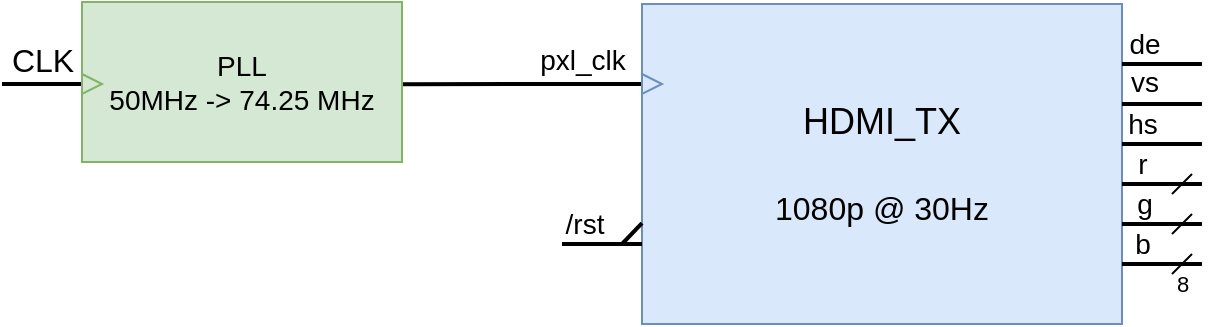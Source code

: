 <mxfile pages="2">
    <diagram id="F4e9oyDER8BJtj5jijxu" name="HDMI">
        <mxGraphModel dx="1532" dy="792" grid="0" gridSize="10" guides="1" tooltips="1" connect="1" arrows="1" fold="1" page="0" pageScale="1" pageWidth="850" pageHeight="1100" background="none" math="0" shadow="0">
            <root>
                <mxCell id="0"/>
                <mxCell id="1" parent="0"/>
                <mxCell id="v23qxcmXpAjt8tN34ADX-1" value="&lt;div&gt;HDMI_TX&lt;/div&gt;&lt;div&gt;&lt;br&gt;&lt;/div&gt;&lt;div style=&quot;font-size: 16px;&quot;&gt;1080p @ 30Hz&lt;br&gt;&lt;/div&gt;" style="rounded=0;whiteSpace=wrap;html=1;fillColor=#dae8fc;strokeColor=#6c8ebf;fontSize=18;" parent="1" vertex="1">
                    <mxGeometry x="240" y="240" width="240" height="160" as="geometry"/>
                </mxCell>
                <mxCell id="v23qxcmXpAjt8tN34ADX-2" value="" style="endArrow=none;html=1;rounded=0;strokeWidth=2;" parent="1" edge="1">
                    <mxGeometry width="50" height="50" relative="1" as="geometry">
                        <mxPoint x="200" y="280" as="sourcePoint"/>
                        <mxPoint x="240" y="280" as="targetPoint"/>
                    </mxGeometry>
                </mxCell>
                <mxCell id="v23qxcmXpAjt8tN34ADX-10" value="pxl_clk" style="edgeLabel;html=1;align=center;verticalAlign=middle;resizable=0;points=[];fontSize=14;" parent="v23qxcmXpAjt8tN34ADX-2" vertex="1" connectable="0">
                    <mxGeometry x="-0.464" relative="1" as="geometry">
                        <mxPoint x="-1" y="-12" as="offset"/>
                    </mxGeometry>
                </mxCell>
                <mxCell id="v23qxcmXpAjt8tN34ADX-3" value="" style="endArrow=none;html=1;rounded=0;strokeWidth=2;" parent="1" edge="1">
                    <mxGeometry width="50" height="50" relative="1" as="geometry">
                        <mxPoint x="200" y="360" as="sourcePoint"/>
                        <mxPoint x="240" y="360" as="targetPoint"/>
                    </mxGeometry>
                </mxCell>
                <mxCell id="v23qxcmXpAjt8tN34ADX-4" value="" style="endArrow=none;html=1;rounded=0;strokeWidth=2;" parent="1" edge="1">
                    <mxGeometry width="50" height="50" relative="1" as="geometry">
                        <mxPoint x="480" y="270" as="sourcePoint"/>
                        <mxPoint x="520" y="270" as="targetPoint"/>
                    </mxGeometry>
                </mxCell>
                <mxCell id="v23qxcmXpAjt8tN34ADX-16" value="de" style="edgeLabel;html=1;align=center;verticalAlign=middle;resizable=0;points=[];fontSize=14;" parent="v23qxcmXpAjt8tN34ADX-4" vertex="1" connectable="0">
                    <mxGeometry x="0.22" y="-1" relative="1" as="geometry">
                        <mxPoint x="-14" y="-11" as="offset"/>
                    </mxGeometry>
                </mxCell>
                <mxCell id="v23qxcmXpAjt8tN34ADX-5" value="" style="endArrow=none;html=1;rounded=0;strokeWidth=2;" parent="1" edge="1">
                    <mxGeometry width="50" height="50" relative="1" as="geometry">
                        <mxPoint x="480" y="290" as="sourcePoint"/>
                        <mxPoint x="520" y="290" as="targetPoint"/>
                    </mxGeometry>
                </mxCell>
                <mxCell id="v23qxcmXpAjt8tN34ADX-18" value="vs" style="edgeLabel;html=1;align=center;verticalAlign=middle;resizable=0;points=[];fontSize=14;" parent="v23qxcmXpAjt8tN34ADX-5" vertex="1" connectable="0">
                    <mxGeometry x="0.42" y="1" relative="1" as="geometry">
                        <mxPoint x="-18" y="-10" as="offset"/>
                    </mxGeometry>
                </mxCell>
                <mxCell id="v23qxcmXpAjt8tN34ADX-6" value="" style="endArrow=none;html=1;rounded=0;strokeWidth=2;" parent="1" edge="1">
                    <mxGeometry width="50" height="50" relative="1" as="geometry">
                        <mxPoint x="480" y="310" as="sourcePoint"/>
                        <mxPoint x="520" y="310" as="targetPoint"/>
                    </mxGeometry>
                </mxCell>
                <mxCell id="v23qxcmXpAjt8tN34ADX-19" value="hs" style="edgeLabel;html=1;align=center;verticalAlign=middle;resizable=0;points=[];fontSize=14;" parent="v23qxcmXpAjt8tN34ADX-6" vertex="1" connectable="0">
                    <mxGeometry x="0.54" y="1" relative="1" as="geometry">
                        <mxPoint x="-21" y="-9" as="offset"/>
                    </mxGeometry>
                </mxCell>
                <mxCell id="v23qxcmXpAjt8tN34ADX-7" value="" style="endArrow=none;html=1;rounded=0;strokeWidth=2;" parent="1" edge="1">
                    <mxGeometry width="50" height="50" relative="1" as="geometry">
                        <mxPoint x="480" y="330" as="sourcePoint"/>
                        <mxPoint x="520" y="330" as="targetPoint"/>
                    </mxGeometry>
                </mxCell>
                <mxCell id="v23qxcmXpAjt8tN34ADX-20" value="r" style="edgeLabel;html=1;align=center;verticalAlign=middle;resizable=0;points=[];fontSize=14;" parent="v23qxcmXpAjt8tN34ADX-7" vertex="1" connectable="0">
                    <mxGeometry x="0.56" relative="1" as="geometry">
                        <mxPoint x="-21" y="-10" as="offset"/>
                    </mxGeometry>
                </mxCell>
                <mxCell id="v23qxcmXpAjt8tN34ADX-8" value="" style="endArrow=none;html=1;rounded=0;strokeWidth=2;" parent="1" edge="1">
                    <mxGeometry width="50" height="50" relative="1" as="geometry">
                        <mxPoint x="480" y="350" as="sourcePoint"/>
                        <mxPoint x="520" y="350" as="targetPoint"/>
                    </mxGeometry>
                </mxCell>
                <mxCell id="v23qxcmXpAjt8tN34ADX-21" value="g" style="edgeLabel;html=1;align=center;verticalAlign=middle;resizable=0;points=[];fontSize=14;" parent="v23qxcmXpAjt8tN34ADX-8" vertex="1" connectable="0">
                    <mxGeometry x="0.52" y="-1" relative="1" as="geometry">
                        <mxPoint x="-20" y="-11" as="offset"/>
                    </mxGeometry>
                </mxCell>
                <mxCell id="v23qxcmXpAjt8tN34ADX-9" value="" style="endArrow=none;html=1;rounded=0;strokeWidth=2;" parent="1" edge="1">
                    <mxGeometry width="50" height="50" relative="1" as="geometry">
                        <mxPoint x="480" y="370" as="sourcePoint"/>
                        <mxPoint x="520" y="370" as="targetPoint"/>
                    </mxGeometry>
                </mxCell>
                <mxCell id="v23qxcmXpAjt8tN34ADX-23" value="b" style="edgeLabel;html=1;align=center;verticalAlign=middle;resizable=0;points=[];fontSize=14;" parent="v23qxcmXpAjt8tN34ADX-9" vertex="1" connectable="0">
                    <mxGeometry x="0.36" y="-1" relative="1" as="geometry">
                        <mxPoint x="-17" y="-11" as="offset"/>
                    </mxGeometry>
                </mxCell>
                <mxCell id="v23qxcmXpAjt8tN34ADX-13" value="" style="endArrow=none;html=1;rounded=0;entryX=0;entryY=0.685;entryDx=0;entryDy=0;entryPerimeter=0;strokeWidth=2;" parent="1" target="v23qxcmXpAjt8tN34ADX-1" edge="1">
                    <mxGeometry width="50" height="50" relative="1" as="geometry">
                        <mxPoint x="230" y="360" as="sourcePoint"/>
                        <mxPoint x="250" y="370" as="targetPoint"/>
                    </mxGeometry>
                </mxCell>
                <mxCell id="v23qxcmXpAjt8tN34ADX-14" value="&lt;div&gt;/rst&lt;/div&gt;" style="edgeLabel;html=1;align=center;verticalAlign=middle;resizable=0;points=[];fontSize=14;" parent="v23qxcmXpAjt8tN34ADX-13" vertex="1" connectable="0">
                    <mxGeometry x="-0.55" y="1" relative="1" as="geometry">
                        <mxPoint x="-21" y="-7" as="offset"/>
                    </mxGeometry>
                </mxCell>
                <mxCell id="v23qxcmXpAjt8tN34ADX-15" value="" style="triangle;whiteSpace=wrap;html=1;fontSize=14;fillColor=#dae8fc;strokeColor=#6c8ebf;" parent="1" vertex="1">
                    <mxGeometry x="240" y="275" width="10" height="10" as="geometry"/>
                </mxCell>
                <mxCell id="v23qxcmXpAjt8tN34ADX-24" value="" style="endArrow=none;html=1;rounded=0;fontSize=14;" parent="1" edge="1">
                    <mxGeometry width="50" height="50" relative="1" as="geometry">
                        <mxPoint x="505" y="335" as="sourcePoint"/>
                        <mxPoint x="515" y="325" as="targetPoint"/>
                    </mxGeometry>
                </mxCell>
                <mxCell id="v23qxcmXpAjt8tN34ADX-27" value="" style="endArrow=none;html=1;rounded=0;fontSize=14;" parent="1" edge="1">
                    <mxGeometry width="50" height="50" relative="1" as="geometry">
                        <mxPoint x="505" y="355" as="sourcePoint"/>
                        <mxPoint x="515" y="345" as="targetPoint"/>
                    </mxGeometry>
                </mxCell>
                <mxCell id="v23qxcmXpAjt8tN34ADX-28" value="" style="endArrow=none;html=1;rounded=0;fontSize=14;" parent="1" edge="1">
                    <mxGeometry width="50" height="50" relative="1" as="geometry">
                        <mxPoint x="505" y="375" as="sourcePoint"/>
                        <mxPoint x="515" y="365" as="targetPoint"/>
                    </mxGeometry>
                </mxCell>
                <mxCell id="v23qxcmXpAjt8tN34ADX-31" value="8" style="edgeLabel;html=1;align=center;verticalAlign=middle;resizable=0;points=[];fontSize=11;" parent="v23qxcmXpAjt8tN34ADX-28" vertex="1" connectable="0">
                    <mxGeometry x="-0.442" relative="1" as="geometry">
                        <mxPoint x="2" y="8" as="offset"/>
                    </mxGeometry>
                </mxCell>
                <mxCell id="W9ylPbHtFCDZoYpTV8xz-2" value="" style="endArrow=none;html=1;rounded=0;fontSize=12;startSize=8;endSize=8;curved=1;strokeWidth=2;exitX=0.998;exitY=0.514;exitDx=0;exitDy=0;exitPerimeter=0;" parent="1" source="W9ylPbHtFCDZoYpTV8xz-1" edge="1">
                    <mxGeometry width="50" height="50" relative="1" as="geometry">
                        <mxPoint x="120" y="280" as="sourcePoint"/>
                        <mxPoint x="200" y="280" as="targetPoint"/>
                    </mxGeometry>
                </mxCell>
                <mxCell id="W9ylPbHtFCDZoYpTV8xz-3" value="" style="endArrow=none;html=1;rounded=0;strokeWidth=2;fontSize=12;startSize=8;endSize=8;curved=1;" parent="1" edge="1">
                    <mxGeometry width="50" height="50" relative="1" as="geometry">
                        <mxPoint x="-80" y="280" as="sourcePoint"/>
                        <mxPoint x="-40" y="280" as="targetPoint"/>
                    </mxGeometry>
                </mxCell>
                <mxCell id="W9ylPbHtFCDZoYpTV8xz-4" value="CLK" style="edgeLabel;html=1;align=center;verticalAlign=middle;resizable=0;points=[];fontSize=16;" parent="W9ylPbHtFCDZoYpTV8xz-3" vertex="1" connectable="0">
                    <mxGeometry x="-0.52" y="-1" relative="1" as="geometry">
                        <mxPoint x="10" y="-13" as="offset"/>
                    </mxGeometry>
                </mxCell>
                <mxCell id="W9ylPbHtFCDZoYpTV8xz-1" value="&lt;div style=&quot;font-size: 14px;&quot;&gt;PLL&lt;/div&gt;&lt;div style=&quot;font-size: 14px;&quot;&gt;50MHz -&amp;gt; 74.25 MHz&lt;br style=&quot;font-size: 14px;&quot;&gt;&lt;/div&gt;" style="rounded=0;whiteSpace=wrap;html=1;fontSize=14;fillColor=#d5e8d4;strokeColor=#82b366;" parent="1" vertex="1">
                    <mxGeometry x="-40" y="239" width="160" height="80" as="geometry"/>
                </mxCell>
                <mxCell id="W9ylPbHtFCDZoYpTV8xz-5" value="" style="triangle;whiteSpace=wrap;html=1;fontSize=14;fillColor=#d5e8d4;strokeColor=#82b366;" parent="1" vertex="1">
                    <mxGeometry x="-40" y="275" width="10" height="10" as="geometry"/>
                </mxCell>
            </root>
        </mxGraphModel>
    </diagram>
    <diagram id="y-ej98h8Z0JdLUBR6sK3" name="Convolution">
        <mxGraphModel dx="1742" dy="1618" grid="0" gridSize="10" guides="1" tooltips="1" connect="1" arrows="1" fold="1" page="0" pageScale="1" pageWidth="850" pageHeight="1100" math="0" shadow="0">
            <root>
                <mxCell id="0"/>
                <mxCell id="1" parent="0"/>
                <mxCell id="wd_HzJ2n6WR0b6MLlq9--158" value="" style="endArrow=none;html=1;rounded=0;strokeWidth=3;fontSize=20;fillColor=#dae8fc;strokeColor=#6c8ebf;movable=0;resizable=0;rotatable=0;deletable=0;editable=0;connectable=0;" parent="1" edge="1">
                    <mxGeometry width="50" height="50" relative="1" as="geometry">
                        <mxPoint x="719" y="120" as="sourcePoint"/>
                        <mxPoint x="1100" y="120" as="targetPoint"/>
                    </mxGeometry>
                </mxCell>
                <mxCell id="wd_HzJ2n6WR0b6MLlq9--12" value="" style="group;fillColor=#dae8fc;strokeColor=#6c8ebf;movable=0;resizable=0;rotatable=0;deletable=0;editable=0;connectable=0;fontSize=15;container=0;" parent="1" vertex="1" connectable="0">
                    <mxGeometry x="1040" y="-80" width="120" height="120" as="geometry"/>
                </mxCell>
                <mxCell id="wd_HzJ2n6WR0b6MLlq9--36" value="" style="endArrow=none;html=1;rounded=0;fillColor=#f8cecc;strokeColor=#b85450;strokeWidth=3;movable=0;resizable=0;rotatable=0;deletable=0;editable=0;connectable=0;" parent="1" edge="1">
                    <mxGeometry width="50" height="50" relative="1" as="geometry">
                        <mxPoint x="770" y="150" as="sourcePoint"/>
                        <mxPoint x="820" y="100" as="targetPoint"/>
                    </mxGeometry>
                </mxCell>
                <mxCell id="wd_HzJ2n6WR0b6MLlq9--37" value="" style="endArrow=none;html=1;rounded=0;fillColor=#dae8fc;strokeColor=#6c8ebf;strokeWidth=3;movable=0;resizable=0;rotatable=0;deletable=0;editable=0;connectable=0;" parent="1" edge="1">
                    <mxGeometry width="50" height="50" relative="1" as="geometry">
                        <mxPoint x="750" y="150" as="sourcePoint"/>
                        <mxPoint x="720" y="120" as="targetPoint"/>
                    </mxGeometry>
                </mxCell>
                <mxCell id="wd_HzJ2n6WR0b6MLlq9--160" value="k0" style="edgeLabel;html=1;align=center;verticalAlign=middle;resizable=0;points=[];fontSize=15;container=0;movable=0;rotatable=0;deletable=0;editable=0;connectable=0;" parent="wd_HzJ2n6WR0b6MLlq9--37" vertex="1" connectable="0">
                    <mxGeometry x="0.059" y="1" relative="1" as="geometry">
                        <mxPoint x="-13" y="5" as="offset"/>
                    </mxGeometry>
                </mxCell>
                <mxCell id="wd_HzJ2n6WR0b6MLlq9--32" value="" style="verticalLabelPosition=bottom;shadow=0;dashed=0;align=center;html=1;verticalAlign=top;shape=mxgraph.electrical.abstract.multiplier;strokeWidth=2;container=0;movable=0;resizable=0;rotatable=0;deletable=0;editable=0;connectable=0;" parent="1" vertex="1">
                    <mxGeometry x="740" y="140" width="40" height="40" as="geometry"/>
                </mxCell>
                <mxCell id="wd_HzJ2n6WR0b6MLlq9--185" style="edgeStyle=orthogonalEdgeStyle;rounded=0;orthogonalLoop=1;jettySize=auto;html=1;strokeWidth=3;fontSize=15;endArrow=none;endFill=0;fillColor=#f8cecc;strokeColor=#b85450;entryX=0;entryY=0.5;entryDx=0;entryDy=0;movable=0;resizable=0;rotatable=0;deletable=0;editable=0;connectable=0;" parent="1" target="wd_HzJ2n6WR0b6MLlq9--165" edge="1">
                    <mxGeometry relative="1" as="geometry">
                        <mxPoint x="868" y="100.31" as="targetPoint"/>
                        <mxPoint x="819" y="100" as="sourcePoint"/>
                        <Array as="points"/>
                    </mxGeometry>
                </mxCell>
                <mxCell id="wd_HzJ2n6WR0b6MLlq9--187" style="edgeStyle=orthogonalEdgeStyle;rounded=0;orthogonalLoop=1;jettySize=auto;html=1;exitX=1;exitY=0.5;exitDx=0;exitDy=0;strokeWidth=3;fontSize=15;endArrow=none;endFill=0;fillColor=#f8cecc;strokeColor=#b85450;movable=0;resizable=0;rotatable=0;deletable=0;editable=0;connectable=0;" parent="1" source="wd_HzJ2n6WR0b6MLlq9--167" edge="1">
                    <mxGeometry relative="1" as="geometry">
                        <mxPoint x="1120" y="100" as="targetPoint"/>
                    </mxGeometry>
                </mxCell>
                <mxCell id="wd_HzJ2n6WR0b6MLlq9--167" value="" style="rounded=0;whiteSpace=wrap;html=1;strokeWidth=2;fontSize=15;container=0;movable=0;resizable=0;rotatable=0;deletable=0;editable=0;connectable=0;" parent="1" vertex="1">
                    <mxGeometry x="990" y="90" width="20" height="20" as="geometry"/>
                </mxCell>
                <mxCell id="wd_HzJ2n6WR0b6MLlq9--168" value="" style="group;fillColor=#f8cecc;strokeColor=#b85450;movable=0;resizable=0;rotatable=0;deletable=0;editable=0;connectable=0;fontSize=15;container=0;" parent="1" vertex="1" connectable="0">
                    <mxGeometry x="1200" y="420" width="160" height="160" as="geometry"/>
                </mxCell>
                <mxCell id="wd_HzJ2n6WR0b6MLlq9--48" value="" style="endArrow=none;html=1;rounded=0;fillColor=#f8cecc;strokeColor=#b85450;strokeWidth=3;movable=0;resizable=0;rotatable=0;deletable=0;editable=0;connectable=0;" parent="1" edge="1">
                    <mxGeometry width="50" height="50" relative="1" as="geometry">
                        <mxPoint x="1010" y="150" as="sourcePoint"/>
                        <mxPoint x="1060" y="100" as="targetPoint"/>
                    </mxGeometry>
                </mxCell>
                <mxCell id="wd_HzJ2n6WR0b6MLlq9--49" value="" style="endArrow=none;html=1;rounded=0;fillColor=#dae8fc;strokeColor=#6c8ebf;strokeWidth=3;movable=0;resizable=0;rotatable=0;deletable=0;editable=0;connectable=0;" parent="1" edge="1">
                    <mxGeometry width="50" height="50" relative="1" as="geometry">
                        <mxPoint x="990" y="150" as="sourcePoint"/>
                        <mxPoint x="960" y="120" as="targetPoint"/>
                    </mxGeometry>
                </mxCell>
                <mxCell id="wd_HzJ2n6WR0b6MLlq9--163" value="k2" style="edgeLabel;html=1;align=center;verticalAlign=middle;resizable=0;points=[];fontSize=15;container=0;movable=0;rotatable=0;deletable=0;editable=0;connectable=0;" parent="wd_HzJ2n6WR0b6MLlq9--49" vertex="1" connectable="0">
                    <mxGeometry x="0.096" relative="1" as="geometry">
                        <mxPoint x="-13" y="7" as="offset"/>
                    </mxGeometry>
                </mxCell>
                <mxCell id="wd_HzJ2n6WR0b6MLlq9--50" value="" style="verticalLabelPosition=bottom;shadow=0;dashed=0;align=center;html=1;verticalAlign=top;shape=mxgraph.electrical.abstract.multiplier;strokeWidth=2;container=0;movable=0;resizable=0;rotatable=0;deletable=0;editable=0;connectable=0;" parent="1" vertex="1">
                    <mxGeometry x="980" y="140" width="40" height="40" as="geometry"/>
                </mxCell>
                <mxCell id="wd_HzJ2n6WR0b6MLlq9--186" style="edgeStyle=orthogonalEdgeStyle;rounded=0;orthogonalLoop=1;jettySize=auto;html=1;exitX=1;exitY=0.5;exitDx=0;exitDy=0;entryX=0;entryY=0.5;entryDx=0;entryDy=0;strokeWidth=3;fontSize=15;endArrow=none;endFill=0;fillColor=#f8cecc;strokeColor=#b85450;movable=0;resizable=0;rotatable=0;deletable=0;editable=0;connectable=0;" parent="1" source="wd_HzJ2n6WR0b6MLlq9--165" target="wd_HzJ2n6WR0b6MLlq9--167" edge="1">
                    <mxGeometry relative="1" as="geometry"/>
                </mxCell>
                <mxCell id="wd_HzJ2n6WR0b6MLlq9--165" value="" style="rounded=0;whiteSpace=wrap;html=1;strokeWidth=2;fontSize=15;container=0;movable=0;resizable=0;rotatable=0;deletable=0;editable=0;connectable=0;" parent="1" vertex="1">
                    <mxGeometry x="870" y="90" width="20" height="20" as="geometry"/>
                </mxCell>
                <mxCell id="wd_HzJ2n6WR0b6MLlq9--265" value="" style="endArrow=none;html=1;rounded=0;strokeWidth=3;fontSize=20;fillColor=#dae8fc;strokeColor=#6c8ebf;movable=0;resizable=0;rotatable=0;deletable=0;editable=0;connectable=0;" parent="1" edge="1">
                    <mxGeometry width="50" height="50" relative="1" as="geometry">
                        <mxPoint x="719" y="320" as="sourcePoint"/>
                        <mxPoint x="1100" y="320" as="targetPoint"/>
                    </mxGeometry>
                </mxCell>
                <mxCell id="wd_HzJ2n6WR0b6MLlq9--272" value="" style="endArrow=none;html=1;rounded=0;fillColor=#f8cecc;strokeColor=#b85450;strokeWidth=3;movable=0;resizable=0;rotatable=0;deletable=0;editable=0;connectable=0;" parent="1" edge="1">
                    <mxGeometry width="50" height="50" relative="1" as="geometry">
                        <mxPoint x="770" y="350" as="sourcePoint"/>
                        <mxPoint x="820" y="300" as="targetPoint"/>
                    </mxGeometry>
                </mxCell>
                <mxCell id="wd_HzJ2n6WR0b6MLlq9--273" value="" style="endArrow=none;html=1;rounded=0;fillColor=#dae8fc;strokeColor=#6c8ebf;strokeWidth=3;movable=0;resizable=0;rotatable=0;deletable=0;editable=0;connectable=0;" parent="1" edge="1">
                    <mxGeometry width="50" height="50" relative="1" as="geometry">
                        <mxPoint x="750" y="350" as="sourcePoint"/>
                        <mxPoint x="720" y="320" as="targetPoint"/>
                    </mxGeometry>
                </mxCell>
                <mxCell id="wd_HzJ2n6WR0b6MLlq9--274" value="k3" style="edgeLabel;html=1;align=center;verticalAlign=middle;resizable=0;points=[];fontSize=15;container=0;movable=0;rotatable=0;deletable=0;editable=0;connectable=0;" parent="wd_HzJ2n6WR0b6MLlq9--273" vertex="1" connectable="0">
                    <mxGeometry x="0.059" y="1" relative="1" as="geometry">
                        <mxPoint x="-13" y="5" as="offset"/>
                    </mxGeometry>
                </mxCell>
                <mxCell id="wd_HzJ2n6WR0b6MLlq9--275" value="" style="verticalLabelPosition=bottom;shadow=0;dashed=0;align=center;html=1;verticalAlign=top;shape=mxgraph.electrical.abstract.multiplier;strokeWidth=2;container=0;movable=0;resizable=0;rotatable=0;deletable=0;editable=0;connectable=0;" parent="1" vertex="1">
                    <mxGeometry x="740" y="340" width="40" height="40" as="geometry"/>
                </mxCell>
                <mxCell id="wd_HzJ2n6WR0b6MLlq9--276" value="" style="edgeStyle=orthogonalEdgeStyle;rounded=0;orthogonalLoop=1;jettySize=auto;html=1;strokeWidth=2;movable=0;resizable=0;rotatable=0;deletable=0;editable=0;connectable=0;" parent="1" source="wd_HzJ2n6WR0b6MLlq9--275" edge="1">
                    <mxGeometry relative="1" as="geometry">
                        <mxPoint x="440" y="390" as="targetPoint"/>
                        <Array as="points">
                            <mxPoint x="760" y="390"/>
                        </Array>
                    </mxGeometry>
                </mxCell>
                <mxCell id="wd_HzJ2n6WR0b6MLlq9--277" style="edgeStyle=orthogonalEdgeStyle;rounded=0;orthogonalLoop=1;jettySize=auto;html=1;exitX=1;exitY=0.5;exitDx=0;exitDy=0;strokeWidth=3;fontSize=15;endArrow=none;endFill=0;fillColor=#f8cecc;strokeColor=#b85450;movable=0;resizable=0;rotatable=0;deletable=0;editable=0;connectable=0;" parent="1" source="wd_HzJ2n6WR0b6MLlq9--279" edge="1">
                    <mxGeometry relative="1" as="geometry">
                        <mxPoint x="870" y="300.31" as="targetPoint"/>
                    </mxGeometry>
                </mxCell>
                <mxCell id="wd_HzJ2n6WR0b6MLlq9--278" style="edgeStyle=orthogonalEdgeStyle;rounded=0;orthogonalLoop=1;jettySize=auto;html=1;exitX=0;exitY=0.5;exitDx=0;exitDy=0;entryX=1;entryY=0.5;entryDx=0;entryDy=0;strokeWidth=3;fontSize=15;endArrow=none;endFill=0;fillColor=#d5e8d4;strokeColor=#82b366;movable=0;resizable=0;rotatable=0;deletable=0;editable=0;connectable=0;" parent="1" source="wd_HzJ2n6WR0b6MLlq9--279" target="wd_HzJ2n6WR0b6MLlq9--289" edge="1">
                    <mxGeometry relative="1" as="geometry"/>
                </mxCell>
                <mxCell id="wd_HzJ2n6WR0b6MLlq9--279" value="" style="rounded=0;whiteSpace=wrap;html=1;strokeWidth=2;fontSize=15;container=0;movable=0;resizable=0;rotatable=0;deletable=0;editable=0;connectable=0;" parent="1" vertex="1">
                    <mxGeometry x="750" y="290" width="20" height="20" as="geometry"/>
                </mxCell>
                <mxCell id="wd_HzJ2n6WR0b6MLlq9--280" style="edgeStyle=orthogonalEdgeStyle;rounded=0;orthogonalLoop=1;jettySize=auto;html=1;exitX=1;exitY=0.5;exitDx=0;exitDy=0;strokeWidth=3;fontSize=15;endArrow=none;endFill=0;fillColor=#f8cecc;strokeColor=#b85450;movable=0;resizable=0;rotatable=0;deletable=0;editable=0;connectable=0;" parent="1" source="wd_HzJ2n6WR0b6MLlq9--281" edge="1">
                    <mxGeometry relative="1" as="geometry">
                        <mxPoint x="1120" y="300" as="targetPoint"/>
                    </mxGeometry>
                </mxCell>
                <mxCell id="wd_HzJ2n6WR0b6MLlq9--281" value="" style="rounded=0;whiteSpace=wrap;html=1;strokeWidth=2;fontSize=15;container=0;movable=0;resizable=0;rotatable=0;deletable=0;editable=0;connectable=0;" parent="1" vertex="1">
                    <mxGeometry x="990" y="290" width="20" height="20" as="geometry"/>
                </mxCell>
                <mxCell id="wd_HzJ2n6WR0b6MLlq9--282" value="" style="endArrow=none;html=1;rounded=0;fillColor=#f8cecc;strokeColor=#b85450;strokeWidth=3;movable=0;resizable=0;rotatable=0;deletable=0;editable=0;connectable=0;" parent="1" edge="1">
                    <mxGeometry width="50" height="50" relative="1" as="geometry">
                        <mxPoint x="1010" y="350" as="sourcePoint"/>
                        <mxPoint x="1060" y="300" as="targetPoint"/>
                    </mxGeometry>
                </mxCell>
                <mxCell id="wd_HzJ2n6WR0b6MLlq9--283" value="" style="endArrow=none;html=1;rounded=0;fillColor=#dae8fc;strokeColor=#6c8ebf;strokeWidth=3;movable=0;resizable=0;rotatable=0;deletable=0;editable=0;connectable=0;" parent="1" edge="1">
                    <mxGeometry width="50" height="50" relative="1" as="geometry">
                        <mxPoint x="990" y="350" as="sourcePoint"/>
                        <mxPoint x="960" y="320" as="targetPoint"/>
                    </mxGeometry>
                </mxCell>
                <mxCell id="wd_HzJ2n6WR0b6MLlq9--284" value="k5" style="edgeLabel;html=1;align=center;verticalAlign=middle;resizable=0;points=[];fontSize=15;container=0;movable=0;rotatable=0;deletable=0;editable=0;connectable=0;" parent="wd_HzJ2n6WR0b6MLlq9--283" vertex="1" connectable="0">
                    <mxGeometry x="0.096" relative="1" as="geometry">
                        <mxPoint x="-13" y="7" as="offset"/>
                    </mxGeometry>
                </mxCell>
                <mxCell id="wd_HzJ2n6WR0b6MLlq9--285" value="" style="verticalLabelPosition=bottom;shadow=0;dashed=0;align=center;html=1;verticalAlign=top;shape=mxgraph.electrical.abstract.multiplier;strokeWidth=2;container=0;movable=0;resizable=0;rotatable=0;deletable=0;editable=0;connectable=0;" parent="1" vertex="1">
                    <mxGeometry x="980" y="340" width="40" height="40" as="geometry"/>
                </mxCell>
                <mxCell id="wd_HzJ2n6WR0b6MLlq9--286" value="" style="edgeStyle=orthogonalEdgeStyle;rounded=0;orthogonalLoop=1;jettySize=auto;html=1;strokeWidth=2;movable=0;resizable=0;rotatable=0;deletable=0;editable=0;connectable=0;" parent="1" source="wd_HzJ2n6WR0b6MLlq9--285" edge="1">
                    <mxGeometry relative="1" as="geometry">
                        <mxPoint x="440" y="410" as="targetPoint"/>
                        <Array as="points">
                            <mxPoint x="1000" y="410"/>
                            <mxPoint x="690" y="410"/>
                        </Array>
                    </mxGeometry>
                </mxCell>
                <mxCell id="wd_HzJ2n6WR0b6MLlq9--287" style="edgeStyle=orthogonalEdgeStyle;rounded=0;orthogonalLoop=1;jettySize=auto;html=1;exitX=1;exitY=0.5;exitDx=0;exitDy=0;entryX=0;entryY=0.5;entryDx=0;entryDy=0;strokeWidth=3;fontSize=15;endArrow=none;endFill=0;fillColor=#f8cecc;strokeColor=#b85450;movable=0;resizable=0;rotatable=0;deletable=0;editable=0;connectable=0;" parent="1" source="wd_HzJ2n6WR0b6MLlq9--288" target="wd_HzJ2n6WR0b6MLlq9--281" edge="1">
                    <mxGeometry relative="1" as="geometry"/>
                </mxCell>
                <mxCell id="wd_HzJ2n6WR0b6MLlq9--288" value="" style="rounded=0;whiteSpace=wrap;html=1;strokeWidth=2;fontSize=15;container=0;movable=0;resizable=0;rotatable=0;deletable=0;editable=0;connectable=0;" parent="1" vertex="1">
                    <mxGeometry x="870" y="290" width="20" height="20" as="geometry"/>
                </mxCell>
                <mxCell id="wd_HzJ2n6WR0b6MLlq9--289" value="FIFO" style="rounded=0;whiteSpace=wrap;html=1;strokeWidth=2;fontSize=15;fillColor=#d5e8d4;strokeColor=#82b366;container=0;movable=0;resizable=0;rotatable=0;deletable=0;editable=0;connectable=0;locked=1;" parent="1" vertex="1">
                    <mxGeometry x="560" y="280" width="120" height="40" as="geometry"/>
                </mxCell>
                <mxCell id="wd_HzJ2n6WR0b6MLlq9--290" value="" style="endArrow=none;html=1;rounded=0;strokeWidth=3;fontSize=20;fillColor=#dae8fc;strokeColor=#6c8ebf;movable=0;resizable=0;rotatable=0;deletable=0;editable=0;connectable=0;" parent="1" edge="1">
                    <mxGeometry width="50" height="50" relative="1" as="geometry">
                        <mxPoint x="719" y="520" as="sourcePoint"/>
                        <mxPoint x="1100" y="520" as="targetPoint"/>
                    </mxGeometry>
                </mxCell>
                <mxCell id="wd_HzJ2n6WR0b6MLlq9--291" value="" style="endArrow=none;html=1;rounded=0;fillColor=#f8cecc;strokeColor=#b85450;strokeWidth=3;movable=0;resizable=0;rotatable=0;deletable=0;editable=0;connectable=0;" parent="1" edge="1">
                    <mxGeometry width="50" height="50" relative="1" as="geometry">
                        <mxPoint x="890" y="550" as="sourcePoint"/>
                        <mxPoint x="940" y="500" as="targetPoint"/>
                    </mxGeometry>
                </mxCell>
                <mxCell id="wd_HzJ2n6WR0b6MLlq9--292" value="" style="endArrow=none;html=1;rounded=0;fillColor=#dae8fc;strokeColor=#6c8ebf;strokeWidth=3;movable=0;resizable=0;rotatable=0;deletable=0;editable=0;connectable=0;" parent="1" edge="1">
                    <mxGeometry width="50" height="50" relative="1" as="geometry">
                        <mxPoint x="870" y="550" as="sourcePoint"/>
                        <mxPoint x="840" y="520" as="targetPoint"/>
                    </mxGeometry>
                </mxCell>
                <mxCell id="wd_HzJ2n6WR0b6MLlq9--293" value="k7" style="edgeLabel;html=1;align=center;verticalAlign=middle;resizable=0;points=[];fontSize=15;container=0;movable=0;rotatable=0;deletable=0;editable=0;connectable=0;" parent="wd_HzJ2n6WR0b6MLlq9--292" vertex="1" connectable="0">
                    <mxGeometry x="0.013" relative="1" as="geometry">
                        <mxPoint x="-15" y="5" as="offset"/>
                    </mxGeometry>
                </mxCell>
                <mxCell id="wd_HzJ2n6WR0b6MLlq9--294" value="" style="verticalLabelPosition=bottom;shadow=0;dashed=0;align=center;html=1;verticalAlign=top;shape=mxgraph.electrical.abstract.multiplier;strokeWidth=2;container=0;movable=0;resizable=0;rotatable=0;deletable=0;editable=0;connectable=0;" parent="1" vertex="1">
                    <mxGeometry x="860" y="540" width="40" height="40" as="geometry"/>
                </mxCell>
                <mxCell id="wd_HzJ2n6WR0b6MLlq9--296" value="" style="endArrow=none;html=1;rounded=0;fillColor=#f8cecc;strokeColor=#b85450;strokeWidth=3;movable=0;resizable=0;rotatable=0;deletable=0;editable=0;connectable=0;" parent="1" edge="1">
                    <mxGeometry width="50" height="50" relative="1" as="geometry">
                        <mxPoint x="770" y="550" as="sourcePoint"/>
                        <mxPoint x="820" y="500" as="targetPoint"/>
                    </mxGeometry>
                </mxCell>
                <mxCell id="wd_HzJ2n6WR0b6MLlq9--297" value="" style="endArrow=none;html=1;rounded=0;fillColor=#dae8fc;strokeColor=#6c8ebf;strokeWidth=3;movable=0;resizable=0;rotatable=0;deletable=0;editable=0;connectable=0;" parent="1" edge="1">
                    <mxGeometry width="50" height="50" relative="1" as="geometry">
                        <mxPoint x="750" y="550" as="sourcePoint"/>
                        <mxPoint x="720" y="520" as="targetPoint"/>
                    </mxGeometry>
                </mxCell>
                <mxCell id="wd_HzJ2n6WR0b6MLlq9--298" value="k6" style="edgeLabel;html=1;align=center;verticalAlign=middle;resizable=0;points=[];fontSize=15;container=0;movable=0;rotatable=0;deletable=0;editable=0;connectable=0;" parent="wd_HzJ2n6WR0b6MLlq9--297" vertex="1" connectable="0">
                    <mxGeometry x="0.059" y="1" relative="1" as="geometry">
                        <mxPoint x="-13" y="5" as="offset"/>
                    </mxGeometry>
                </mxCell>
                <mxCell id="wd_HzJ2n6WR0b6MLlq9--299" value="" style="verticalLabelPosition=bottom;shadow=0;dashed=0;align=center;html=1;verticalAlign=top;shape=mxgraph.electrical.abstract.multiplier;strokeWidth=2;container=0;movable=0;resizable=0;rotatable=0;deletable=0;editable=0;connectable=0;" parent="1" vertex="1">
                    <mxGeometry x="740" y="540" width="40" height="40" as="geometry"/>
                </mxCell>
                <mxCell id="wd_HzJ2n6WR0b6MLlq9--301" style="edgeStyle=orthogonalEdgeStyle;rounded=0;orthogonalLoop=1;jettySize=auto;html=1;exitX=1;exitY=0.5;exitDx=0;exitDy=0;strokeWidth=3;fontSize=15;endArrow=none;endFill=0;fillColor=#f8cecc;strokeColor=#b85450;movable=0;resizable=0;rotatable=0;deletable=0;editable=0;connectable=0;" parent="1" source="wd_HzJ2n6WR0b6MLlq9--303" edge="1">
                    <mxGeometry relative="1" as="geometry">
                        <mxPoint x="870" y="500.31" as="targetPoint"/>
                    </mxGeometry>
                </mxCell>
                <mxCell id="wd_HzJ2n6WR0b6MLlq9--302" style="edgeStyle=orthogonalEdgeStyle;rounded=0;orthogonalLoop=1;jettySize=auto;html=1;exitX=0;exitY=0.5;exitDx=0;exitDy=0;entryX=1;entryY=0.5;entryDx=0;entryDy=0;strokeWidth=3;fontSize=15;endArrow=none;endFill=0;fillColor=#d5e8d4;strokeColor=#82b366;movable=0;resizable=0;rotatable=0;deletable=0;editable=0;connectable=0;" parent="1" source="wd_HzJ2n6WR0b6MLlq9--303" target="wd_HzJ2n6WR0b6MLlq9--313" edge="1">
                    <mxGeometry relative="1" as="geometry"/>
                </mxCell>
                <mxCell id="wd_HzJ2n6WR0b6MLlq9--303" value="" style="rounded=0;whiteSpace=wrap;html=1;strokeWidth=2;fontSize=15;container=0;movable=0;resizable=0;rotatable=0;deletable=0;editable=0;connectable=0;" parent="1" vertex="1">
                    <mxGeometry x="750" y="490" width="20" height="20" as="geometry"/>
                </mxCell>
                <mxCell id="wd_HzJ2n6WR0b6MLlq9--304" style="edgeStyle=orthogonalEdgeStyle;rounded=0;orthogonalLoop=1;jettySize=auto;html=1;exitX=1;exitY=0.5;exitDx=0;exitDy=0;strokeWidth=3;fontSize=15;endArrow=none;endFill=0;fillColor=#f8cecc;strokeColor=#b85450;entryX=0;entryY=0;entryDx=0;entryDy=0;movable=0;resizable=0;rotatable=0;deletable=0;editable=0;connectable=0;" parent="1" source="wd_HzJ2n6WR0b6MLlq9--305" target="wd_HzJ2n6WR0b6MLlq9--175" edge="1">
                    <mxGeometry relative="1" as="geometry">
                        <mxPoint x="1140" y="500" as="targetPoint"/>
                        <Array as="points">
                            <mxPoint x="1200" y="500"/>
                            <mxPoint x="1200" y="500"/>
                        </Array>
                    </mxGeometry>
                </mxCell>
                <mxCell id="wd_HzJ2n6WR0b6MLlq9--305" value="" style="rounded=0;whiteSpace=wrap;html=1;strokeWidth=2;fontSize=15;container=0;movable=0;resizable=0;rotatable=0;deletable=0;editable=0;connectable=0;" parent="1" vertex="1">
                    <mxGeometry x="990" y="490" width="20" height="20" as="geometry"/>
                </mxCell>
                <mxCell id="wd_HzJ2n6WR0b6MLlq9--306" value="" style="endArrow=none;html=1;rounded=0;fillColor=#f8cecc;strokeColor=#b85450;strokeWidth=3;movable=0;resizable=0;rotatable=0;deletable=0;editable=0;connectable=0;" parent="1" edge="1">
                    <mxGeometry width="50" height="50" relative="1" as="geometry">
                        <mxPoint x="1010" y="550" as="sourcePoint"/>
                        <mxPoint x="1060" y="500" as="targetPoint"/>
                    </mxGeometry>
                </mxCell>
                <mxCell id="wd_HzJ2n6WR0b6MLlq9--307" value="" style="endArrow=none;html=1;rounded=0;fillColor=#dae8fc;strokeColor=#6c8ebf;strokeWidth=3;movable=0;resizable=0;rotatable=0;deletable=0;editable=0;connectable=0;" parent="1" edge="1">
                    <mxGeometry width="50" height="50" relative="1" as="geometry">
                        <mxPoint x="990" y="550" as="sourcePoint"/>
                        <mxPoint x="960" y="520" as="targetPoint"/>
                    </mxGeometry>
                </mxCell>
                <mxCell id="wd_HzJ2n6WR0b6MLlq9--308" value="k8" style="edgeLabel;html=1;align=center;verticalAlign=middle;resizable=0;points=[];fontSize=15;container=0;movable=0;rotatable=0;deletable=0;editable=0;connectable=0;" parent="wd_HzJ2n6WR0b6MLlq9--307" vertex="1" connectable="0">
                    <mxGeometry x="0.096" relative="1" as="geometry">
                        <mxPoint x="-13" y="7" as="offset"/>
                    </mxGeometry>
                </mxCell>
                <mxCell id="wd_HzJ2n6WR0b6MLlq9--309" value="" style="verticalLabelPosition=bottom;shadow=0;dashed=0;align=center;html=1;verticalAlign=top;shape=mxgraph.electrical.abstract.multiplier;strokeWidth=2;container=0;movable=0;resizable=0;rotatable=0;deletable=0;editable=0;connectable=0;" parent="1" vertex="1">
                    <mxGeometry x="980" y="540" width="40" height="40" as="geometry"/>
                </mxCell>
                <mxCell id="wd_HzJ2n6WR0b6MLlq9--311" style="edgeStyle=orthogonalEdgeStyle;rounded=0;orthogonalLoop=1;jettySize=auto;html=1;exitX=1;exitY=0.5;exitDx=0;exitDy=0;entryX=0;entryY=0.5;entryDx=0;entryDy=0;strokeWidth=3;fontSize=15;endArrow=none;endFill=0;fillColor=#f8cecc;strokeColor=#b85450;movable=0;resizable=0;rotatable=0;deletable=0;editable=0;connectable=0;" parent="1" source="wd_HzJ2n6WR0b6MLlq9--312" target="wd_HzJ2n6WR0b6MLlq9--305" edge="1">
                    <mxGeometry relative="1" as="geometry"/>
                </mxCell>
                <mxCell id="wd_HzJ2n6WR0b6MLlq9--312" value="" style="rounded=0;whiteSpace=wrap;html=1;strokeWidth=2;fontSize=15;container=0;movable=0;resizable=0;rotatable=0;deletable=0;editable=0;connectable=0;" parent="1" vertex="1">
                    <mxGeometry x="870" y="490" width="20" height="20" as="geometry"/>
                </mxCell>
                <mxCell id="wd_HzJ2n6WR0b6MLlq9--314" style="edgeStyle=orthogonalEdgeStyle;rounded=0;orthogonalLoop=1;jettySize=auto;html=1;exitX=0;exitY=0.5;exitDx=0;exitDy=0;strokeWidth=3;fontSize=15;endArrow=none;endFill=0;fillColor=#f8cecc;strokeColor=#b85450;movable=0;resizable=0;rotatable=0;deletable=0;editable=0;connectable=0;" parent="1" source="wd_HzJ2n6WR0b6MLlq9--313" edge="1">
                    <mxGeometry relative="1" as="geometry">
                        <mxPoint x="1120" y="300" as="targetPoint"/>
                        <Array as="points">
                            <mxPoint x="540" y="500"/>
                            <mxPoint x="540" y="460"/>
                            <mxPoint x="1120" y="460"/>
                        </Array>
                    </mxGeometry>
                </mxCell>
                <mxCell id="wd_HzJ2n6WR0b6MLlq9--313" value="FIFO" style="rounded=0;whiteSpace=wrap;html=1;strokeWidth=2;fontSize=15;fillColor=#d5e8d4;strokeColor=#82b366;container=0;movable=0;resizable=0;rotatable=0;deletable=0;editable=0;connectable=0;locked=1;" parent="1" vertex="1">
                    <mxGeometry x="560" y="480" width="120" height="40" as="geometry"/>
                </mxCell>
                <mxCell id="wd_HzJ2n6WR0b6MLlq9--316" style="edgeStyle=orthogonalEdgeStyle;rounded=0;orthogonalLoop=1;jettySize=auto;html=1;exitX=0;exitY=0.5;exitDx=0;exitDy=0;strokeWidth=3;fontSize=15;endArrow=none;endFill=0;fillColor=#f8cecc;strokeColor=#b85450;movable=0;resizable=0;rotatable=0;deletable=0;editable=0;connectable=0;" parent="1" source="wd_HzJ2n6WR0b6MLlq9--289" edge="1">
                    <mxGeometry relative="1" as="geometry">
                        <mxPoint x="1119.94" y="100" as="targetPoint"/>
                        <mxPoint x="479.94" y="300" as="sourcePoint"/>
                        <Array as="points">
                            <mxPoint x="540" y="300"/>
                            <mxPoint x="540" y="250"/>
                            <mxPoint x="1120" y="250"/>
                        </Array>
                    </mxGeometry>
                </mxCell>
                <mxCell id="wd_HzJ2n6WR0b6MLlq9--317" value="" style="endArrow=none;html=1;rounded=0;strokeWidth=3;fontSize=15;fillColor=#dae8fc;strokeColor=#6c8ebf;movable=0;resizable=0;rotatable=0;deletable=0;editable=0;connectable=0;" parent="1" edge="1">
                    <mxGeometry width="50" height="50" relative="1" as="geometry">
                        <mxPoint x="1100" y="520" as="sourcePoint"/>
                        <mxPoint x="1100" y="40" as="targetPoint"/>
                        <Array as="points"/>
                    </mxGeometry>
                </mxCell>
                <mxCell id="wd_HzJ2n6WR0b6MLlq9--332" value="" style="edgeStyle=orthogonalEdgeStyle;rounded=0;orthogonalLoop=1;jettySize=auto;html=1;strokeWidth=3;fontSize=25;endArrow=classic;endFill=1;exitX=0.145;exitY=0.854;exitDx=0;exitDy=0;exitPerimeter=0;movable=0;resizable=0;rotatable=0;deletable=0;editable=0;connectable=0;" parent="1" source="wd_HzJ2n6WR0b6MLlq9--319" edge="1">
                    <mxGeometry relative="1" as="geometry">
                        <mxPoint x="240" y="400" as="targetPoint"/>
                        <Array as="points"/>
                    </mxGeometry>
                </mxCell>
                <mxCell id="wd_HzJ2n6WR0b6MLlq9--319" value="" style="verticalLabelPosition=bottom;shadow=0;dashed=0;align=center;html=1;verticalAlign=top;shape=mxgraph.electrical.abstract.multiplier;strokeWidth=2;rotation=45;container=0;movable=0;resizable=0;rotatable=0;deletable=0;editable=0;connectable=0;" parent="1" vertex="1">
                    <mxGeometry x="340" y="350" width="100" height="100" as="geometry"/>
                </mxCell>
                <mxCell id="wd_HzJ2n6WR0b6MLlq9--320" value="&lt;font style=&quot;font-size: 25px;&quot;&gt;N*M&lt;/font&gt;" style="text;html=1;align=center;verticalAlign=middle;resizable=0;points=[];autosize=1;strokeColor=none;fillColor=none;fontSize=15;container=0;movable=0;rotatable=0;deletable=0;editable=0;connectable=0;locked=1;" parent="1" vertex="1">
                    <mxGeometry x="1247" y="367.28" width="67" height="42" as="geometry"/>
                </mxCell>
                <mxCell id="wd_HzJ2n6WR0b6MLlq9--321" value="&lt;font style=&quot;font-size: 25px;&quot;&gt;K*K&lt;/font&gt;" style="text;html=1;align=center;verticalAlign=middle;resizable=0;points=[];autosize=1;strokeColor=none;fillColor=none;fontSize=15;container=0;movable=0;rotatable=0;deletable=0;editable=0;connectable=0;" parent="1" vertex="1">
                    <mxGeometry x="1060" y="-130" width="70" height="40" as="geometry"/>
                </mxCell>
                <mxCell id="wd_HzJ2n6WR0b6MLlq9--322" value="&lt;font style=&quot;font-size: 25px;&quot;&gt;N-K&lt;/font&gt;" style="text;html=1;align=center;verticalAlign=middle;resizable=0;points=[];autosize=1;strokeColor=none;fillColor=none;fontSize=15;container=0;movable=0;rotatable=0;deletable=0;editable=0;connectable=0;" parent="1" vertex="1">
                    <mxGeometry x="585" y="320" width="70" height="40" as="geometry"/>
                </mxCell>
                <mxCell id="wd_HzJ2n6WR0b6MLlq9--323" value="&lt;font style=&quot;font-size: 25px;&quot;&gt;N-K&lt;/font&gt;" style="text;html=1;align=center;verticalAlign=middle;resizable=0;points=[];autosize=1;strokeColor=none;fillColor=none;fontSize=15;container=0;movable=0;rotatable=0;deletable=0;editable=0;connectable=0;" parent="1" vertex="1">
                    <mxGeometry x="585" y="520" width="70" height="40" as="geometry"/>
                </mxCell>
                <mxCell id="wd_HzJ2n6WR0b6MLlq9--1" value="k0" style="rounded=0;whiteSpace=wrap;html=1;fillColor=#dae8fc;strokeColor=#6c8ebf;movable=0;resizable=0;rotatable=0;deletable=0;editable=0;connectable=0;fontSize=15;container=0;" parent="1" vertex="1">
                    <mxGeometry x="1040" y="-80" width="40" height="40" as="geometry"/>
                </mxCell>
                <mxCell id="wd_HzJ2n6WR0b6MLlq9--2" value="k1" style="rounded=0;whiteSpace=wrap;html=1;fillColor=#dae8fc;strokeColor=#6c8ebf;movable=0;resizable=0;rotatable=0;deletable=0;editable=0;connectable=0;fontSize=15;container=0;" parent="1" vertex="1">
                    <mxGeometry x="1080" y="-80" width="40" height="40" as="geometry"/>
                </mxCell>
                <mxCell id="wd_HzJ2n6WR0b6MLlq9--3" value="k2" style="rounded=0;whiteSpace=wrap;html=1;fillColor=#dae8fc;strokeColor=#6c8ebf;movable=0;resizable=0;rotatable=0;deletable=0;editable=0;connectable=0;fontSize=15;container=0;" parent="1" vertex="1">
                    <mxGeometry x="1120" y="-80" width="40" height="40" as="geometry"/>
                </mxCell>
                <mxCell id="wd_HzJ2n6WR0b6MLlq9--5" value="k3" style="rounded=0;whiteSpace=wrap;html=1;fillColor=#dae8fc;strokeColor=#6c8ebf;movable=0;resizable=0;rotatable=0;deletable=0;editable=0;connectable=0;fontSize=15;container=0;" parent="1" vertex="1">
                    <mxGeometry x="1040" y="-40" width="40" height="40" as="geometry"/>
                </mxCell>
                <mxCell id="wd_HzJ2n6WR0b6MLlq9--6" value="k4" style="rounded=0;whiteSpace=wrap;html=1;fillColor=#dae8fc;strokeColor=#6c8ebf;movable=0;resizable=0;rotatable=0;deletable=0;editable=0;connectable=0;fontSize=15;container=0;" parent="1" vertex="1">
                    <mxGeometry x="1080" y="-40" width="40" height="40" as="geometry"/>
                </mxCell>
                <mxCell id="wd_HzJ2n6WR0b6MLlq9--7" value="k5" style="rounded=0;whiteSpace=wrap;html=1;fillColor=#dae8fc;strokeColor=#6c8ebf;movable=0;resizable=0;rotatable=0;deletable=0;editable=0;connectable=0;fontSize=15;container=0;" parent="1" vertex="1">
                    <mxGeometry x="1120" y="-40" width="40" height="40" as="geometry"/>
                </mxCell>
                <mxCell id="wd_HzJ2n6WR0b6MLlq9--8" value="k6" style="rounded=0;whiteSpace=wrap;html=1;fillColor=#dae8fc;strokeColor=#6c8ebf;movable=0;resizable=0;rotatable=0;deletable=0;editable=0;connectable=0;fontSize=15;container=0;" parent="1" vertex="1">
                    <mxGeometry x="1040" width="40" height="40" as="geometry"/>
                </mxCell>
                <mxCell id="wd_HzJ2n6WR0b6MLlq9--9" value="k7" style="rounded=0;whiteSpace=wrap;html=1;fillColor=#dae8fc;strokeColor=#6c8ebf;movable=0;resizable=0;rotatable=0;deletable=0;editable=0;connectable=0;fontSize=15;container=0;" parent="1" vertex="1">
                    <mxGeometry x="1080" width="40" height="40" as="geometry"/>
                </mxCell>
                <mxCell id="wd_HzJ2n6WR0b6MLlq9--10" value="k8" style="rounded=0;whiteSpace=wrap;html=1;fillColor=#dae8fc;strokeColor=#6c8ebf;movable=0;resizable=0;rotatable=0;deletable=0;editable=0;connectable=0;fontSize=15;container=0;" parent="1" vertex="1">
                    <mxGeometry x="1120" width="40" height="40" as="geometry"/>
                </mxCell>
                <mxCell id="wd_HzJ2n6WR0b6MLlq9--42" value="" style="endArrow=none;html=1;rounded=0;fillColor=#f8cecc;strokeColor=#b85450;strokeWidth=3;movable=0;resizable=0;rotatable=0;deletable=0;editable=0;connectable=0;" parent="1" edge="1">
                    <mxGeometry width="50" height="50" relative="1" as="geometry">
                        <mxPoint x="890" y="150" as="sourcePoint"/>
                        <mxPoint x="940" y="100" as="targetPoint"/>
                    </mxGeometry>
                </mxCell>
                <mxCell id="wd_HzJ2n6WR0b6MLlq9--43" value="" style="endArrow=none;html=1;rounded=0;fillColor=#dae8fc;strokeColor=#6c8ebf;strokeWidth=3;movable=0;resizable=0;rotatable=0;deletable=0;editable=0;connectable=0;" parent="1" edge="1">
                    <mxGeometry width="50" height="50" relative="1" as="geometry">
                        <mxPoint x="870" y="150" as="sourcePoint"/>
                        <mxPoint x="840" y="120" as="targetPoint"/>
                    </mxGeometry>
                </mxCell>
                <mxCell id="wd_HzJ2n6WR0b6MLlq9--162" value="k1" style="edgeLabel;html=1;align=center;verticalAlign=middle;resizable=0;points=[];fontSize=15;container=0;movable=0;rotatable=0;deletable=0;editable=0;connectable=0;" parent="wd_HzJ2n6WR0b6MLlq9--43" vertex="1" connectable="0">
                    <mxGeometry x="0.013" relative="1" as="geometry">
                        <mxPoint x="-15" y="5" as="offset"/>
                    </mxGeometry>
                </mxCell>
                <mxCell id="wd_HzJ2n6WR0b6MLlq9--44" value="" style="verticalLabelPosition=bottom;shadow=0;dashed=0;align=center;html=1;verticalAlign=top;shape=mxgraph.electrical.abstract.multiplier;strokeWidth=2;container=0;movable=0;resizable=0;rotatable=0;deletable=0;editable=0;connectable=0;" parent="1" vertex="1">
                    <mxGeometry x="860" y="140" width="40" height="40" as="geometry"/>
                </mxCell>
                <mxCell id="wd_HzJ2n6WR0b6MLlq9--169" value="i0" style="rounded=0;whiteSpace=wrap;html=1;fillColor=#f8cecc;strokeColor=#b85450;movable=0;resizable=0;rotatable=0;deletable=0;editable=0;connectable=0;fontSize=15;container=0;" parent="1" vertex="1">
                    <mxGeometry x="1200" y="420" width="40" height="40" as="geometry"/>
                </mxCell>
                <mxCell id="wd_HzJ2n6WR0b6MLlq9--170" value="i1" style="rounded=0;whiteSpace=wrap;html=1;fillColor=#f8cecc;strokeColor=#b85450;movable=0;resizable=0;rotatable=0;deletable=0;editable=0;connectable=0;fontSize=15;container=0;" parent="1" vertex="1">
                    <mxGeometry x="1240" y="420" width="40" height="40" as="geometry"/>
                </mxCell>
                <mxCell id="wd_HzJ2n6WR0b6MLlq9--171" value="i2" style="rounded=0;whiteSpace=wrap;html=1;fillColor=#f8cecc;strokeColor=#b85450;movable=0;resizable=0;rotatable=0;deletable=0;editable=0;connectable=0;fontSize=15;container=0;" parent="1" vertex="1">
                    <mxGeometry x="1280" y="420" width="40" height="40" as="geometry"/>
                </mxCell>
                <mxCell id="wd_HzJ2n6WR0b6MLlq9--172" value="i4" style="rounded=0;whiteSpace=wrap;html=1;fillColor=#f8cecc;strokeColor=#b85450;movable=0;resizable=0;rotatable=0;deletable=0;editable=0;connectable=0;fontSize=15;container=0;" parent="1" vertex="1">
                    <mxGeometry x="1200" y="460" width="40" height="40" as="geometry"/>
                </mxCell>
                <mxCell id="wd_HzJ2n6WR0b6MLlq9--173" value="i5" style="rounded=0;whiteSpace=wrap;html=1;fillColor=#f8cecc;strokeColor=#b85450;movable=0;resizable=0;rotatable=0;deletable=0;editable=0;connectable=0;fontSize=15;container=0;" parent="1" vertex="1">
                    <mxGeometry x="1240" y="460" width="40" height="40" as="geometry"/>
                </mxCell>
                <mxCell id="wd_HzJ2n6WR0b6MLlq9--174" value="i6" style="rounded=0;whiteSpace=wrap;html=1;fillColor=#f8cecc;strokeColor=#b85450;movable=0;resizable=0;rotatable=0;deletable=0;editable=0;connectable=0;fontSize=15;container=0;" parent="1" vertex="1">
                    <mxGeometry x="1280" y="460" width="40" height="40" as="geometry"/>
                </mxCell>
                <mxCell id="wd_HzJ2n6WR0b6MLlq9--175" value="i8" style="rounded=0;whiteSpace=wrap;html=1;fillColor=#f8cecc;strokeColor=#b85450;movable=0;resizable=0;rotatable=0;deletable=0;editable=0;connectable=0;fontSize=15;container=0;" parent="1" vertex="1">
                    <mxGeometry x="1200" y="500" width="40" height="40" as="geometry"/>
                </mxCell>
                <mxCell id="wd_HzJ2n6WR0b6MLlq9--176" value="i9" style="rounded=0;whiteSpace=wrap;html=1;fillColor=#f8cecc;strokeColor=#b85450;movable=0;resizable=0;rotatable=0;deletable=0;editable=0;connectable=0;fontSize=15;container=0;" parent="1" vertex="1">
                    <mxGeometry x="1240" y="500" width="40" height="40" as="geometry"/>
                </mxCell>
                <mxCell id="wd_HzJ2n6WR0b6MLlq9--177" value="i10" style="rounded=0;whiteSpace=wrap;html=1;fillColor=#f8cecc;strokeColor=#b85450;movable=0;resizable=0;rotatable=0;deletable=0;editable=0;connectable=0;fontSize=15;container=0;" parent="1" vertex="1">
                    <mxGeometry x="1280" y="500" width="40" height="40" as="geometry"/>
                </mxCell>
                <mxCell id="wd_HzJ2n6WR0b6MLlq9--178" value="i3" style="rounded=0;whiteSpace=wrap;html=1;fillColor=#f8cecc;strokeColor=#b85450;movable=0;resizable=0;rotatable=0;deletable=0;editable=0;connectable=0;fontSize=15;container=0;" parent="1" vertex="1">
                    <mxGeometry x="1320" y="420" width="40" height="40" as="geometry"/>
                </mxCell>
                <mxCell id="wd_HzJ2n6WR0b6MLlq9--179" value="i7" style="rounded=0;whiteSpace=wrap;html=1;fillColor=#f8cecc;strokeColor=#b85450;movable=0;resizable=0;rotatable=0;deletable=0;editable=0;connectable=0;fontSize=15;container=0;" parent="1" vertex="1">
                    <mxGeometry x="1320" y="460" width="40" height="40" as="geometry"/>
                </mxCell>
                <mxCell id="wd_HzJ2n6WR0b6MLlq9--180" value="i11" style="rounded=0;whiteSpace=wrap;html=1;fillColor=#f8cecc;strokeColor=#b85450;movable=0;resizable=0;rotatable=0;deletable=0;editable=0;connectable=0;fontSize=15;container=0;" parent="1" vertex="1">
                    <mxGeometry x="1320" y="500" width="40" height="40" as="geometry"/>
                </mxCell>
                <mxCell id="wd_HzJ2n6WR0b6MLlq9--181" value="i12" style="rounded=0;whiteSpace=wrap;html=1;fillColor=#f8cecc;strokeColor=#b85450;movable=0;resizable=0;rotatable=0;deletable=0;editable=0;connectable=0;fontSize=15;container=0;" parent="1" vertex="1">
                    <mxGeometry x="1200" y="540" width="40" height="40" as="geometry"/>
                </mxCell>
                <mxCell id="wd_HzJ2n6WR0b6MLlq9--182" value="i13" style="rounded=0;whiteSpace=wrap;html=1;fillColor=#f8cecc;strokeColor=#b85450;movable=0;resizable=0;rotatable=0;deletable=0;editable=0;connectable=0;fontSize=15;container=0;" parent="1" vertex="1">
                    <mxGeometry x="1240" y="540" width="40" height="40" as="geometry"/>
                </mxCell>
                <mxCell id="wd_HzJ2n6WR0b6MLlq9--183" value="i14" style="rounded=0;whiteSpace=wrap;html=1;fillColor=#f8cecc;strokeColor=#b85450;movable=0;resizable=0;rotatable=0;deletable=0;editable=0;connectable=0;fontSize=15;container=0;" parent="1" vertex="1">
                    <mxGeometry x="1280" y="540" width="40" height="40" as="geometry"/>
                </mxCell>
                <mxCell id="wd_HzJ2n6WR0b6MLlq9--184" value="i15" style="rounded=0;whiteSpace=wrap;html=1;fillColor=#f8cecc;strokeColor=#b85450;movable=0;resizable=0;rotatable=0;deletable=0;editable=0;connectable=0;fontSize=15;container=0;" parent="1" vertex="1">
                    <mxGeometry x="1320" y="540" width="40" height="40" as="geometry"/>
                </mxCell>
                <mxCell id="wd_HzJ2n6WR0b6MLlq9--267" value="" style="endArrow=none;html=1;rounded=0;fillColor=#f8cecc;strokeColor=#b85450;strokeWidth=3;movable=0;resizable=0;rotatable=0;deletable=0;editable=0;connectable=0;" parent="1" edge="1">
                    <mxGeometry width="50" height="50" relative="1" as="geometry">
                        <mxPoint x="890" y="350" as="sourcePoint"/>
                        <mxPoint x="940" y="300" as="targetPoint"/>
                    </mxGeometry>
                </mxCell>
                <mxCell id="wd_HzJ2n6WR0b6MLlq9--268" value="" style="endArrow=none;html=1;rounded=0;fillColor=#dae8fc;strokeColor=#6c8ebf;strokeWidth=3;movable=0;resizable=0;rotatable=0;deletable=0;editable=0;connectable=0;" parent="1" edge="1">
                    <mxGeometry width="50" height="50" relative="1" as="geometry">
                        <mxPoint x="870" y="350" as="sourcePoint"/>
                        <mxPoint x="840" y="320" as="targetPoint"/>
                    </mxGeometry>
                </mxCell>
                <mxCell id="wd_HzJ2n6WR0b6MLlq9--269" value="k4" style="edgeLabel;html=1;align=center;verticalAlign=middle;resizable=0;points=[];fontSize=15;container=0;movable=0;rotatable=0;deletable=0;editable=0;connectable=0;" parent="wd_HzJ2n6WR0b6MLlq9--268" vertex="1" connectable="0">
                    <mxGeometry x="0.013" relative="1" as="geometry">
                        <mxPoint x="-15" y="5" as="offset"/>
                    </mxGeometry>
                </mxCell>
                <mxCell id="wd_HzJ2n6WR0b6MLlq9--270" value="" style="verticalLabelPosition=bottom;shadow=0;dashed=0;align=center;html=1;verticalAlign=top;shape=mxgraph.electrical.abstract.multiplier;strokeWidth=2;container=0;movable=0;resizable=0;rotatable=0;deletable=0;editable=0;connectable=0;" parent="1" vertex="1">
                    <mxGeometry x="860" y="340" width="40" height="40" as="geometry"/>
                </mxCell>
                <mxCell id="wd_HzJ2n6WR0b6MLlq9--271" value="" style="edgeStyle=orthogonalEdgeStyle;rounded=0;orthogonalLoop=1;jettySize=auto;html=1;strokeWidth=2;movable=0;resizable=0;rotatable=0;deletable=0;editable=0;connectable=0;" parent="1" source="wd_HzJ2n6WR0b6MLlq9--270" edge="1">
                    <mxGeometry relative="1" as="geometry">
                        <mxPoint x="440" y="400" as="targetPoint"/>
                        <Array as="points">
                            <mxPoint x="880" y="400"/>
                            <mxPoint x="790" y="400"/>
                        </Array>
                    </mxGeometry>
                </mxCell>
                <mxCell id="wd_HzJ2n6WR0b6MLlq9--324" value="" style="edgeStyle=orthogonalEdgeStyle;rounded=0;orthogonalLoop=1;jettySize=auto;html=1;strokeWidth=2;movable=0;resizable=0;rotatable=0;deletable=0;editable=0;connectable=0;" parent="1" edge="1">
                    <mxGeometry relative="1" as="geometry">
                        <mxPoint x="440" y="360" as="targetPoint"/>
                        <mxPoint x="760.037" y="180" as="sourcePoint"/>
                        <Array as="points">
                            <mxPoint x="760" y="190"/>
                            <mxPoint x="460" y="190"/>
                            <mxPoint x="460" y="360"/>
                        </Array>
                    </mxGeometry>
                </mxCell>
                <mxCell id="wd_HzJ2n6WR0b6MLlq9--325" value="" style="edgeStyle=orthogonalEdgeStyle;rounded=0;orthogonalLoop=1;jettySize=auto;html=1;strokeWidth=2;movable=0;resizable=0;rotatable=0;deletable=0;editable=0;connectable=0;" parent="1" edge="1">
                    <mxGeometry relative="1" as="geometry">
                        <mxPoint x="440" y="380" as="targetPoint"/>
                        <mxPoint x="1000.037" y="180" as="sourcePoint"/>
                        <Array as="points">
                            <mxPoint x="1000" y="210"/>
                            <mxPoint x="480" y="210"/>
                            <mxPoint x="480" y="380"/>
                        </Array>
                    </mxGeometry>
                </mxCell>
                <mxCell id="wd_HzJ2n6WR0b6MLlq9--326" value="" style="edgeStyle=orthogonalEdgeStyle;rounded=0;orthogonalLoop=1;jettySize=auto;html=1;strokeWidth=2;movable=0;resizable=0;rotatable=0;deletable=0;editable=0;connectable=0;" parent="1" edge="1">
                    <mxGeometry relative="1" as="geometry">
                        <mxPoint x="440" y="370" as="targetPoint"/>
                        <mxPoint x="880.037" y="180" as="sourcePoint"/>
                        <Array as="points">
                            <mxPoint x="880" y="200"/>
                            <mxPoint x="470" y="200"/>
                            <mxPoint x="470" y="370"/>
                        </Array>
                    </mxGeometry>
                </mxCell>
                <mxCell id="wd_HzJ2n6WR0b6MLlq9--327" value="" style="edgeStyle=orthogonalEdgeStyle;rounded=0;orthogonalLoop=1;jettySize=auto;html=1;strokeWidth=2;movable=0;resizable=0;rotatable=0;deletable=0;editable=0;connectable=0;" parent="1" edge="1">
                    <mxGeometry relative="1" as="geometry">
                        <mxPoint x="440" y="420" as="targetPoint"/>
                        <mxPoint x="760.037" y="580" as="sourcePoint"/>
                        <Array as="points">
                            <mxPoint x="760" y="590"/>
                            <mxPoint x="480" y="590"/>
                            <mxPoint x="480" y="420"/>
                        </Array>
                    </mxGeometry>
                </mxCell>
                <mxCell id="wd_HzJ2n6WR0b6MLlq9--328" value="" style="edgeStyle=orthogonalEdgeStyle;rounded=0;orthogonalLoop=1;jettySize=auto;html=1;strokeWidth=2;movable=0;resizable=0;rotatable=0;deletable=0;editable=0;connectable=0;" parent="1" edge="1">
                    <mxGeometry relative="1" as="geometry">
                        <mxPoint x="440" y="440" as="targetPoint"/>
                        <mxPoint x="1000.037" y="580" as="sourcePoint"/>
                        <Array as="points">
                            <mxPoint x="1000" y="610"/>
                            <mxPoint x="460" y="610"/>
                            <mxPoint x="460" y="440"/>
                        </Array>
                    </mxGeometry>
                </mxCell>
                <mxCell id="wd_HzJ2n6WR0b6MLlq9--329" value="" style="edgeStyle=orthogonalEdgeStyle;rounded=0;orthogonalLoop=1;jettySize=auto;html=1;strokeWidth=2;movable=0;resizable=0;rotatable=0;deletable=0;editable=0;connectable=0;" parent="1" edge="1">
                    <mxGeometry relative="1" as="geometry">
                        <mxPoint x="440" y="430" as="targetPoint"/>
                        <mxPoint x="880.037" y="580" as="sourcePoint"/>
                        <Array as="points">
                            <mxPoint x="880" y="600"/>
                            <mxPoint x="470" y="600"/>
                            <mxPoint x="470" y="430"/>
                        </Array>
                    </mxGeometry>
                </mxCell>
                <object label="image moving" id="wd_HzJ2n6WR0b6MLlq9--372">
                    <mxCell parent="0" visible="0"/>
                </object>
                <mxCell id="wd_HzJ2n6WR0b6MLlq9--374" value="i0" style="rounded=0;whiteSpace=wrap;html=1;fillColor=#f8cecc;strokeColor=#b85450;movable=1;resizable=1;rotatable=1;deletable=1;editable=1;connectable=1;fontSize=8;container=0;" parent="wd_HzJ2n6WR0b6MLlq9--372" vertex="1">
                    <mxGeometry x="810" y="60" width="20" height="20" as="geometry"/>
                </mxCell>
                <mxCell id="wd_HzJ2n6WR0b6MLlq9--375" value="i1" style="rounded=0;whiteSpace=wrap;html=1;fillColor=#f8cecc;strokeColor=#b85450;movable=1;resizable=1;rotatable=1;deletable=1;editable=1;connectable=1;fontSize=8;container=0;" parent="wd_HzJ2n6WR0b6MLlq9--372" vertex="1">
                    <mxGeometry x="930" y="60" width="20" height="20" as="geometry"/>
                </mxCell>
                <mxCell id="wd_HzJ2n6WR0b6MLlq9--376" value="i2" style="rounded=0;whiteSpace=wrap;html=1;fillColor=#f8cecc;strokeColor=#b85450;movable=1;resizable=1;rotatable=1;deletable=1;editable=1;connectable=1;fontSize=8;container=0;" parent="wd_HzJ2n6WR0b6MLlq9--372" vertex="1">
                    <mxGeometry x="1050" y="60" width="20" height="20" as="geometry"/>
                </mxCell>
                <mxCell id="wd_HzJ2n6WR0b6MLlq9--377" value="i4" style="rounded=0;whiteSpace=wrap;html=1;fillColor=#f8cecc;strokeColor=#b85450;movable=1;resizable=1;rotatable=1;deletable=1;editable=1;connectable=1;fontSize=8;container=0;" parent="wd_HzJ2n6WR0b6MLlq9--372" vertex="1">
                    <mxGeometry x="810" y="260" width="20" height="20" as="geometry"/>
                </mxCell>
                <mxCell id="wd_HzJ2n6WR0b6MLlq9--378" value="i5" style="rounded=0;whiteSpace=wrap;html=1;fillColor=#f8cecc;strokeColor=#b85450;movable=1;resizable=1;rotatable=1;deletable=1;editable=1;connectable=1;fontSize=8;container=0;" parent="wd_HzJ2n6WR0b6MLlq9--372" vertex="1">
                    <mxGeometry x="930" y="260" width="20" height="20" as="geometry"/>
                </mxCell>
                <mxCell id="wd_HzJ2n6WR0b6MLlq9--379" value="i6" style="rounded=0;whiteSpace=wrap;html=1;fillColor=#f8cecc;strokeColor=#b85450;movable=1;resizable=1;rotatable=1;deletable=1;editable=1;connectable=1;fontSize=8;container=0;" parent="wd_HzJ2n6WR0b6MLlq9--372" vertex="1">
                    <mxGeometry x="1050" y="260" width="20" height="20" as="geometry"/>
                </mxCell>
                <mxCell id="wd_HzJ2n6WR0b6MLlq9--380" value="i8" style="rounded=0;whiteSpace=wrap;html=1;fillColor=#f8cecc;strokeColor=#b85450;movable=1;resizable=1;rotatable=1;deletable=1;editable=1;connectable=1;fontSize=8;container=0;" parent="wd_HzJ2n6WR0b6MLlq9--372" vertex="1">
                    <mxGeometry x="810" y="470" width="20" height="20" as="geometry"/>
                </mxCell>
                <mxCell id="wd_HzJ2n6WR0b6MLlq9--381" value="i9" style="rounded=0;whiteSpace=wrap;html=1;fillColor=#f8cecc;strokeColor=#b85450;movable=1;resizable=1;rotatable=1;deletable=1;editable=1;connectable=1;fontSize=8;container=0;" parent="wd_HzJ2n6WR0b6MLlq9--372" vertex="1">
                    <mxGeometry x="930" y="470" width="20" height="20" as="geometry"/>
                </mxCell>
                <mxCell id="wd_HzJ2n6WR0b6MLlq9--382" value="i10" style="rounded=0;whiteSpace=wrap;html=1;fillColor=#f8cecc;strokeColor=#b85450;movable=1;resizable=1;rotatable=1;deletable=1;editable=1;connectable=1;fontSize=8;container=0;" parent="wd_HzJ2n6WR0b6MLlq9--372" vertex="1">
                    <mxGeometry x="1050" y="470" width="20" height="20" as="geometry"/>
                </mxCell>
                <mxCell id="wd_HzJ2n6WR0b6MLlq9--383" value="i3" style="rounded=0;whiteSpace=wrap;html=1;fillColor=#f8cecc;strokeColor=#b85450;movable=1;resizable=1;rotatable=1;deletable=1;editable=1;connectable=1;fontSize=8;container=0;" parent="wd_HzJ2n6WR0b6MLlq9--372" vertex="1">
                    <mxGeometry x="710" y="260" width="20" height="20" as="geometry"/>
                </mxCell>
                <mxCell id="wd_HzJ2n6WR0b6MLlq9--384" value="i7" style="rounded=0;whiteSpace=wrap;html=1;fillColor=#f8cecc;strokeColor=#b85450;movable=1;resizable=1;rotatable=1;deletable=1;editable=1;connectable=1;fontSize=8;container=0;" parent="wd_HzJ2n6WR0b6MLlq9--372" vertex="1">
                    <mxGeometry x="710" y="470" width="20" height="20" as="geometry"/>
                </mxCell>
                <mxCell id="wd_HzJ2n6WR0b6MLlq9--385" value="i11" style="rounded=0;whiteSpace=wrap;html=1;fillColor=#f8cecc;strokeColor=#b85450;movable=1;resizable=1;rotatable=1;deletable=1;editable=1;connectable=1;fontSize=8;container=0;" parent="wd_HzJ2n6WR0b6MLlq9--372" vertex="1">
                    <mxGeometry x="1120" y="470" width="20" height="20" as="geometry"/>
                </mxCell>
                <mxCell id="wd_HzJ2n6WR0b6MLlq9--386" value="i12" style="rounded=0;whiteSpace=wrap;html=1;fillColor=#f8cecc;strokeColor=#b85450;movable=1;resizable=1;rotatable=1;deletable=1;editable=1;connectable=1;fontSize=8;container=0;" parent="wd_HzJ2n6WR0b6MLlq9--372" vertex="1">
                    <mxGeometry x="1140" y="470" width="20" height="20" as="geometry"/>
                </mxCell>
                <mxCell id="wd_HzJ2n6WR0b6MLlq9--387" value="i13" style="rounded=0;whiteSpace=wrap;html=1;fillColor=#f8cecc;strokeColor=#b85450;movable=1;resizable=1;rotatable=1;deletable=1;editable=1;connectable=1;fontSize=8;container=0;" parent="wd_HzJ2n6WR0b6MLlq9--372" vertex="1">
                    <mxGeometry x="1160" y="470" width="20" height="20" as="geometry"/>
                </mxCell>
                <mxCell id="wd_HzJ2n6WR0b6MLlq9--388" value="i14" style="rounded=0;whiteSpace=wrap;html=1;fillColor=#f8cecc;strokeColor=#b85450;movable=1;resizable=1;rotatable=1;deletable=1;editable=1;connectable=1;fontSize=8;container=0;" parent="wd_HzJ2n6WR0b6MLlq9--372" vertex="1">
                    <mxGeometry x="1180" y="470" width="20" height="20" as="geometry"/>
                </mxCell>
                <mxCell id="wd_HzJ2n6WR0b6MLlq9--389" value="i15" style="rounded=0;whiteSpace=wrap;html=1;fillColor=#f8cecc;strokeColor=#b85450;movable=1;resizable=1;rotatable=1;deletable=1;editable=1;connectable=1;fontSize=8;container=0;" parent="wd_HzJ2n6WR0b6MLlq9--372" vertex="1">
                    <mxGeometry x="1200" y="470" width="20" height="20" as="geometry"/>
                </mxCell>
                <mxCell id="wd_HzJ2n6WR0b6MLlq9--393" value="" style="group" parent="wd_HzJ2n6WR0b6MLlq9--372" vertex="1" connectable="0">
                    <mxGeometry x="1040" y="-80" width="120" height="120" as="geometry"/>
                </mxCell>
                <mxCell id="wd_HzJ2n6WR0b6MLlq9--394" value="k0" style="rounded=0;whiteSpace=wrap;html=1;fillColor=#dae8fc;strokeColor=#6c8ebf;movable=1;resizable=1;rotatable=1;deletable=1;editable=1;connectable=1;fontSize=15;container=0;opacity=50;" parent="wd_HzJ2n6WR0b6MLlq9--393" vertex="1">
                    <mxGeometry width="40" height="40" as="geometry"/>
                </mxCell>
                <mxCell id="wd_HzJ2n6WR0b6MLlq9--395" value="k1" style="rounded=0;whiteSpace=wrap;html=1;fillColor=#dae8fc;strokeColor=#6c8ebf;movable=1;resizable=1;rotatable=1;deletable=1;editable=1;connectable=1;fontSize=15;container=0;opacity=50;" parent="wd_HzJ2n6WR0b6MLlq9--393" vertex="1">
                    <mxGeometry x="40" width="40" height="40" as="geometry"/>
                </mxCell>
                <mxCell id="wd_HzJ2n6WR0b6MLlq9--396" value="k2" style="rounded=0;whiteSpace=wrap;html=1;fillColor=#dae8fc;strokeColor=#6c8ebf;movable=1;resizable=1;rotatable=1;deletable=1;editable=1;connectable=1;fontSize=15;container=0;opacity=50;" parent="wd_HzJ2n6WR0b6MLlq9--393" vertex="1">
                    <mxGeometry x="80" width="40" height="40" as="geometry"/>
                </mxCell>
                <mxCell id="wd_HzJ2n6WR0b6MLlq9--397" value="k3" style="rounded=0;whiteSpace=wrap;html=1;fillColor=#dae8fc;strokeColor=#6c8ebf;movable=1;resizable=1;rotatable=1;deletable=1;editable=1;connectable=1;fontSize=15;container=0;opacity=50;" parent="wd_HzJ2n6WR0b6MLlq9--393" vertex="1">
                    <mxGeometry y="40" width="40" height="40" as="geometry"/>
                </mxCell>
                <mxCell id="wd_HzJ2n6WR0b6MLlq9--398" value="k4" style="rounded=0;whiteSpace=wrap;html=1;fillColor=#dae8fc;strokeColor=#6c8ebf;movable=1;resizable=1;rotatable=1;deletable=1;editable=1;connectable=1;fontSize=15;container=0;opacity=50;" parent="wd_HzJ2n6WR0b6MLlq9--393" vertex="1">
                    <mxGeometry x="40" y="40" width="40" height="40" as="geometry"/>
                </mxCell>
                <mxCell id="wd_HzJ2n6WR0b6MLlq9--399" value="k5" style="rounded=0;whiteSpace=wrap;html=1;fillColor=#dae8fc;strokeColor=#6c8ebf;movable=1;resizable=1;rotatable=1;deletable=1;editable=1;connectable=1;fontSize=15;container=0;opacity=50;" parent="wd_HzJ2n6WR0b6MLlq9--393" vertex="1">
                    <mxGeometry x="80" y="40" width="40" height="40" as="geometry"/>
                </mxCell>
                <mxCell id="wd_HzJ2n6WR0b6MLlq9--400" value="k6" style="rounded=0;whiteSpace=wrap;html=1;fillColor=#dae8fc;strokeColor=#6c8ebf;movable=1;resizable=1;rotatable=1;deletable=1;editable=1;connectable=1;fontSize=15;container=0;opacity=50;" parent="wd_HzJ2n6WR0b6MLlq9--393" vertex="1">
                    <mxGeometry y="80" width="40" height="40" as="geometry"/>
                </mxCell>
                <mxCell id="wd_HzJ2n6WR0b6MLlq9--401" value="k7" style="rounded=0;whiteSpace=wrap;html=1;fillColor=#dae8fc;strokeColor=#6c8ebf;movable=1;resizable=1;rotatable=1;deletable=1;editable=1;connectable=1;fontSize=15;container=0;opacity=50;" parent="wd_HzJ2n6WR0b6MLlq9--393" vertex="1">
                    <mxGeometry x="40" y="80" width="40" height="40" as="geometry"/>
                </mxCell>
                <mxCell id="wd_HzJ2n6WR0b6MLlq9--402" value="k8" style="rounded=0;whiteSpace=wrap;html=1;fillColor=#dae8fc;strokeColor=#6c8ebf;movable=1;resizable=1;rotatable=1;deletable=1;editable=1;connectable=1;fontSize=15;container=0;opacity=50;" parent="wd_HzJ2n6WR0b6MLlq9--393" vertex="1">
                    <mxGeometry x="80" y="80" width="40" height="40" as="geometry"/>
                </mxCell>
            </root>
        </mxGraphModel>
    </diagram>
    <diagram id="D6KzSzfDBJmvtkeJuyIM" name="RGB to Gray">
        <mxGraphModel dx="252" dy="176" grid="1" gridSize="10" guides="1" tooltips="1" connect="1" arrows="1" fold="1" page="0" pageScale="1" pageWidth="850" pageHeight="1100" math="0" shadow="0">
            <root>
                <mxCell id="0"/>
                <mxCell id="1" parent="0"/>
                <mxCell id="n2ENzqeZ_bkcIiw_EmKV-1" value="RGB to Gray" style="rounded=0;whiteSpace=wrap;html=1;fontSize=20;fillColor=#fff2cc;strokeColor=#d6b656;" vertex="1" parent="1">
                    <mxGeometry x="320" y="360" width="280" height="160" as="geometry"/>
                </mxCell>
                <mxCell id="eUOfenL_lSn2JtitMyo0-4" value="" style="endArrow=none;html=1;fontSize=20;" edge="1" parent="1">
                    <mxGeometry width="50" height="50" relative="1" as="geometry">
                        <mxPoint x="280" y="400" as="sourcePoint"/>
                        <mxPoint x="320" y="400" as="targetPoint"/>
                    </mxGeometry>
                </mxCell>
                <mxCell id="eUOfenL_lSn2JtitMyo0-5" value="r" style="edgeLabel;html=1;align=center;verticalAlign=middle;resizable=0;points=[];fontSize=20;" vertex="1" connectable="0" parent="eUOfenL_lSn2JtitMyo0-4">
                    <mxGeometry x="-0.73" relative="1" as="geometry">
                        <mxPoint x="-21" y="-2" as="offset"/>
                    </mxGeometry>
                </mxCell>
                <mxCell id="eUOfenL_lSn2JtitMyo0-6" value="" style="endArrow=none;html=1;fontSize=20;" edge="1" parent="1">
                    <mxGeometry width="50" height="50" relative="1" as="geometry">
                        <mxPoint x="280" y="440" as="sourcePoint"/>
                        <mxPoint x="320" y="440" as="targetPoint"/>
                    </mxGeometry>
                </mxCell>
                <mxCell id="eUOfenL_lSn2JtitMyo0-7" value="g" style="edgeLabel;html=1;align=center;verticalAlign=middle;resizable=0;points=[];fontSize=20;" vertex="1" connectable="0" parent="eUOfenL_lSn2JtitMyo0-6">
                    <mxGeometry x="-0.73" relative="1" as="geometry">
                        <mxPoint x="-21" y="-2" as="offset"/>
                    </mxGeometry>
                </mxCell>
                <mxCell id="eUOfenL_lSn2JtitMyo0-8" value="" style="endArrow=none;html=1;fontSize=20;" edge="1" parent="1">
                    <mxGeometry width="50" height="50" relative="1" as="geometry">
                        <mxPoint x="280" y="480" as="sourcePoint"/>
                        <mxPoint x="320" y="480" as="targetPoint"/>
                    </mxGeometry>
                </mxCell>
                <mxCell id="eUOfenL_lSn2JtitMyo0-9" value="b" style="edgeLabel;html=1;align=center;verticalAlign=middle;resizable=0;points=[];fontSize=20;" vertex="1" connectable="0" parent="eUOfenL_lSn2JtitMyo0-8">
                    <mxGeometry x="-0.73" relative="1" as="geometry">
                        <mxPoint x="-21" y="-2" as="offset"/>
                    </mxGeometry>
                </mxCell>
                <mxCell id="eUOfenL_lSn2JtitMyo0-10" value="" style="endArrow=none;html=1;fontSize=20;" edge="1" parent="1">
                    <mxGeometry width="50" height="50" relative="1" as="geometry">
                        <mxPoint x="295" y="485" as="sourcePoint"/>
                        <mxPoint x="305" y="475" as="targetPoint"/>
                    </mxGeometry>
                </mxCell>
                <mxCell id="eUOfenL_lSn2JtitMyo0-11" value="" style="endArrow=none;html=1;fontSize=20;" edge="1" parent="1">
                    <mxGeometry width="50" height="50" relative="1" as="geometry">
                        <mxPoint x="295" y="445" as="sourcePoint"/>
                        <mxPoint x="305" y="435" as="targetPoint"/>
                    </mxGeometry>
                </mxCell>
                <mxCell id="eUOfenL_lSn2JtitMyo0-12" value="" style="endArrow=none;html=1;fontSize=20;" edge="1" parent="1">
                    <mxGeometry width="50" height="50" relative="1" as="geometry">
                        <mxPoint x="295" y="405" as="sourcePoint"/>
                        <mxPoint x="305" y="395" as="targetPoint"/>
                    </mxGeometry>
                </mxCell>
                <mxCell id="eUOfenL_lSn2JtitMyo0-13" value="8" style="text;html=1;align=center;verticalAlign=middle;resizable=0;points=[];autosize=1;strokeColor=none;fillColor=none;fontSize=14;" vertex="1" parent="1">
                    <mxGeometry x="285" y="480" width="30" height="30" as="geometry"/>
                </mxCell>
                <mxCell id="eUOfenL_lSn2JtitMyo0-14" value="" style="endArrow=none;html=1;fontSize=14;" edge="1" parent="1">
                    <mxGeometry width="50" height="50" relative="1" as="geometry">
                        <mxPoint x="600" y="439.86" as="sourcePoint"/>
                        <mxPoint x="640" y="440" as="targetPoint"/>
                    </mxGeometry>
                </mxCell>
                <mxCell id="eUOfenL_lSn2JtitMyo0-16" value="gray" style="edgeLabel;html=1;align=center;verticalAlign=middle;resizable=0;points=[];fontSize=14;" vertex="1" connectable="0" parent="eUOfenL_lSn2JtitMyo0-14">
                    <mxGeometry x="0.675" relative="1" as="geometry">
                        <mxPoint x="24" y="-2" as="offset"/>
                    </mxGeometry>
                </mxCell>
                <mxCell id="eUOfenL_lSn2JtitMyo0-15" value="" style="endArrow=none;html=1;fontSize=20;" edge="1" parent="1">
                    <mxGeometry width="50" height="50" relative="1" as="geometry">
                        <mxPoint x="620" y="445" as="sourcePoint"/>
                        <mxPoint x="630" y="435" as="targetPoint"/>
                    </mxGeometry>
                </mxCell>
                <mxCell id="eUOfenL_lSn2JtitMyo0-17" value="8" style="text;html=1;align=center;verticalAlign=middle;resizable=0;points=[];autosize=1;strokeColor=none;fillColor=none;fontSize=14;" vertex="1" parent="1">
                    <mxGeometry x="609" y="439" width="30" height="30" as="geometry"/>
                </mxCell>
            </root>
        </mxGraphModel>
    </diagram>
</mxfile>